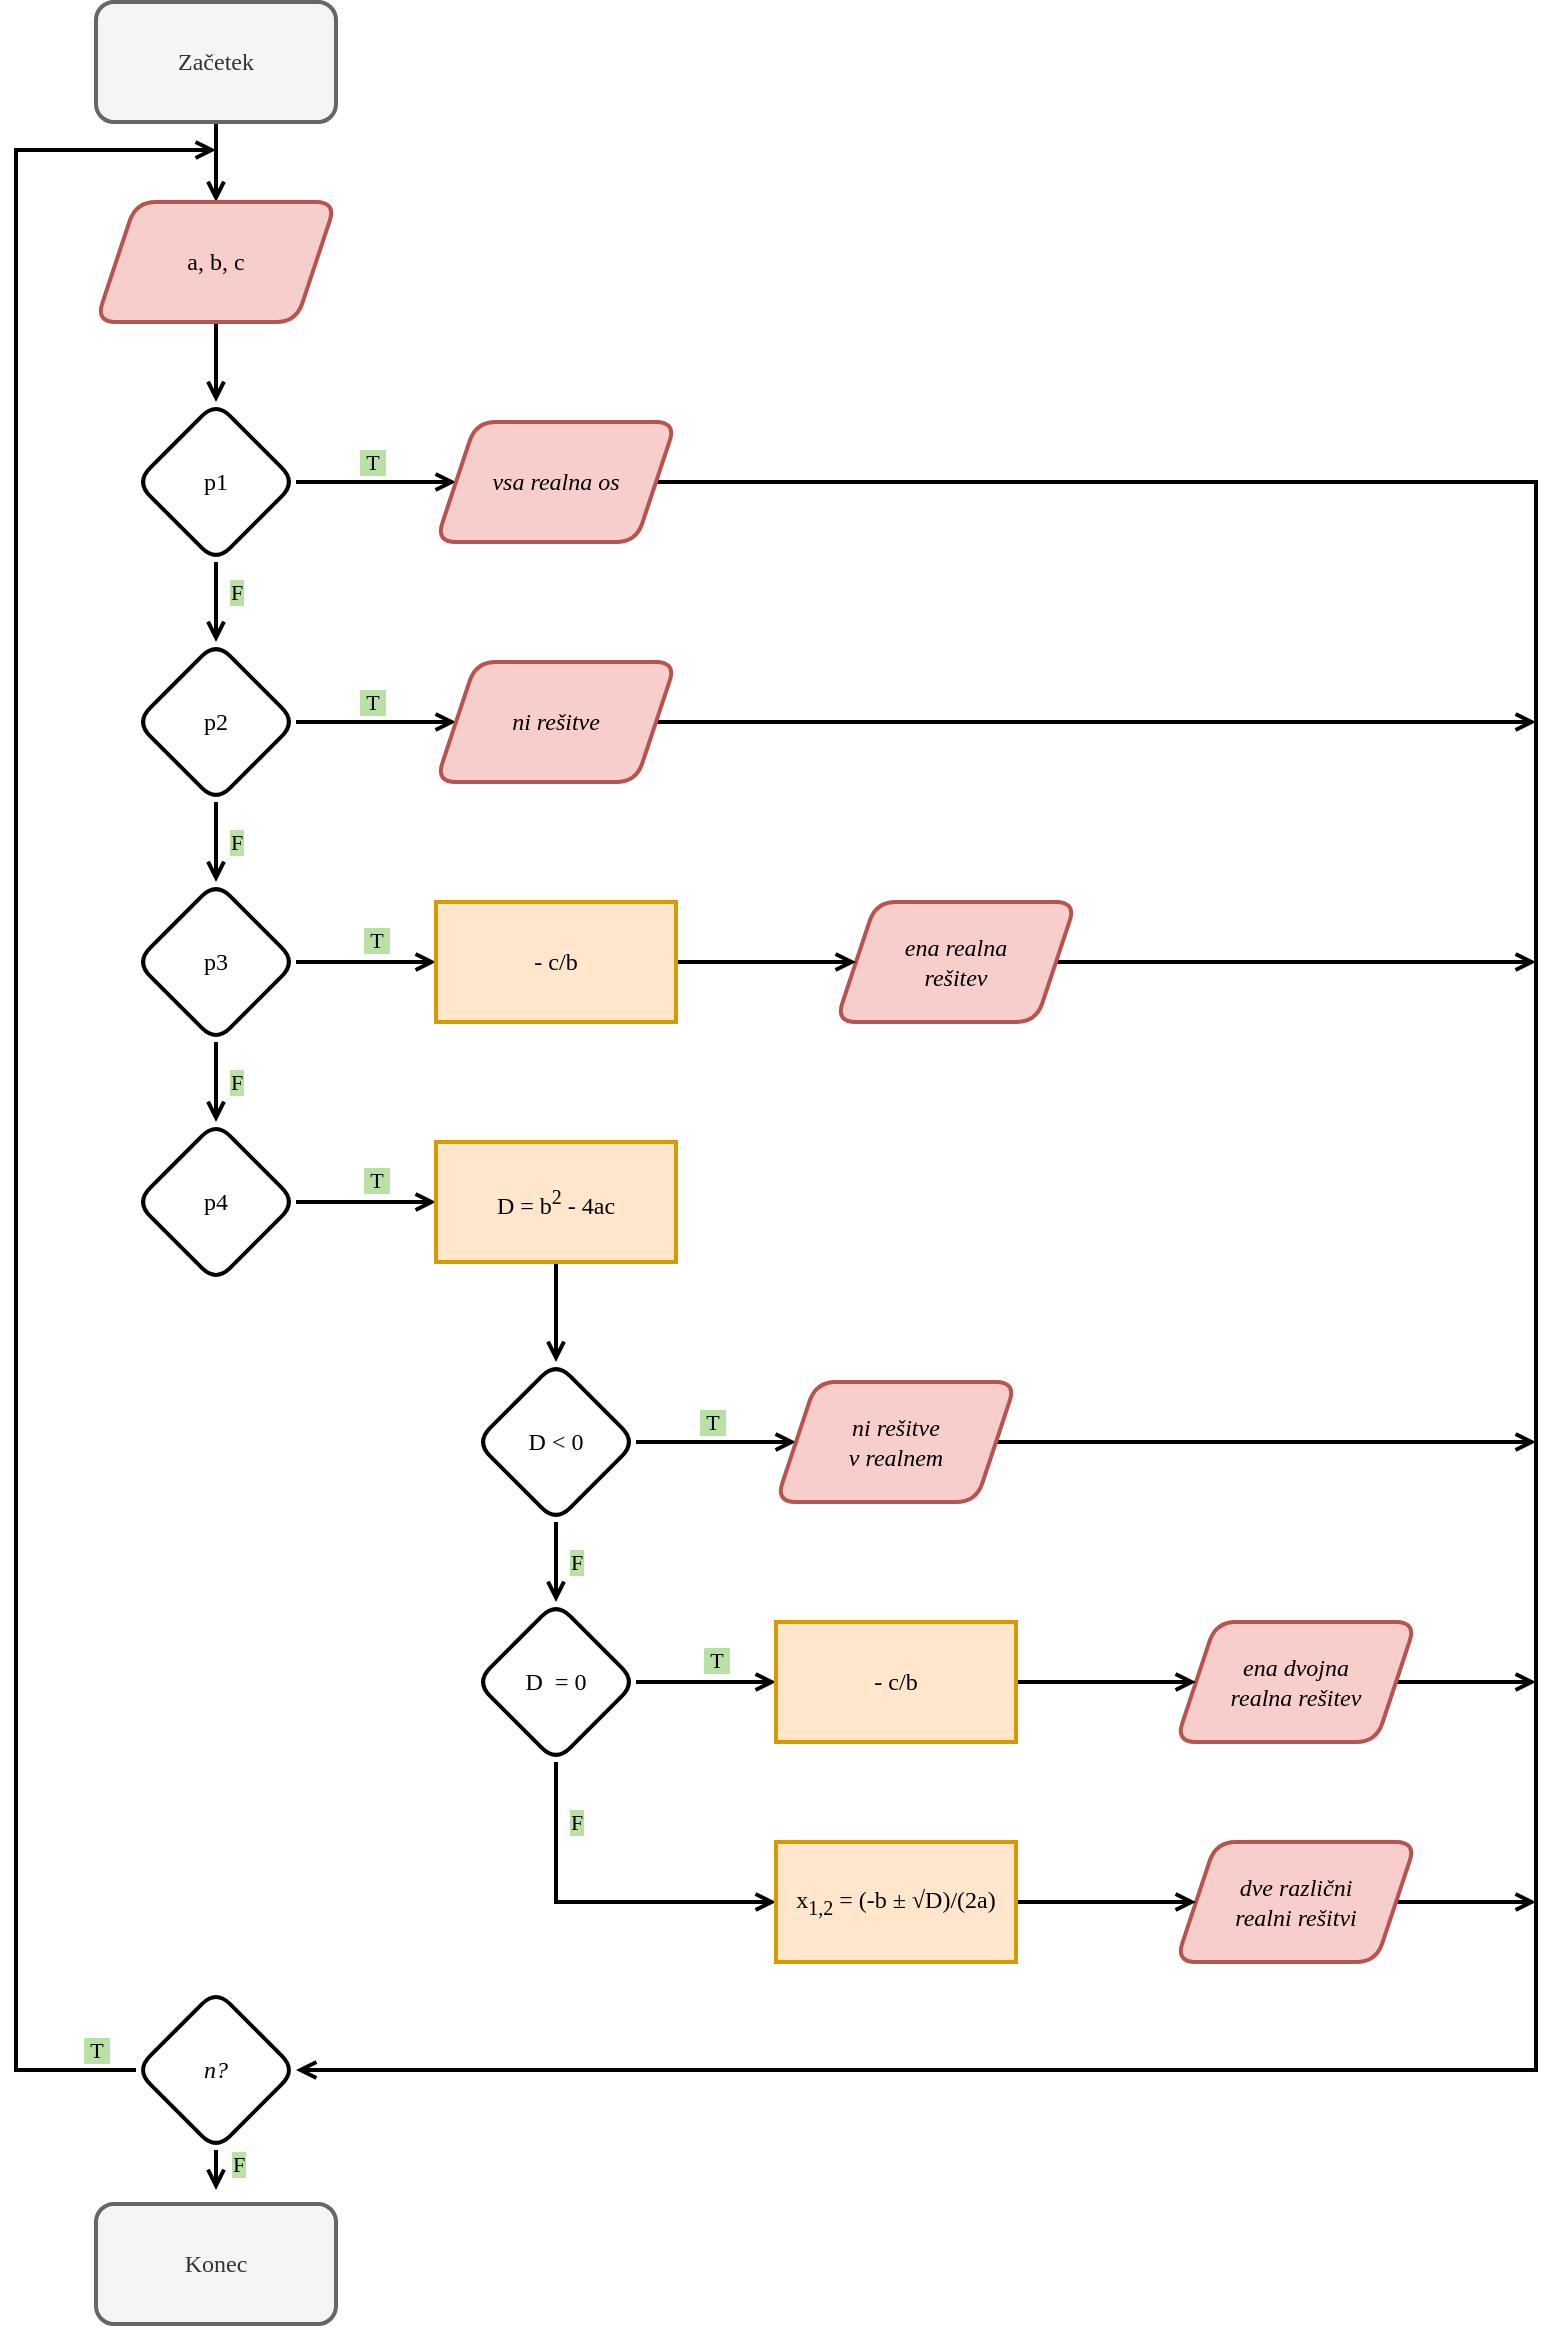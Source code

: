 <mxfile version="14.5.0" type="github">
  <diagram id="bbw6xGYytV-j0g8UAin5" name="Page-1">
    <mxGraphModel dx="1392" dy="1235" grid="1" gridSize="10" guides="1" tooltips="1" connect="1" arrows="1" fold="1" page="1" pageScale="1" pageWidth="827" pageHeight="1169" math="0" shadow="0">
      <root>
        <mxCell id="0" />
        <mxCell id="1" parent="0" />
        <mxCell id="_22dsHFiCPnFZPVsk4eV-3" style="edgeStyle=orthogonalEdgeStyle;rounded=0;orthogonalLoop=1;jettySize=auto;html=1;entryX=0.5;entryY=0;entryDx=0;entryDy=0;fontFamily=Georgia;strokeWidth=2;endArrow=open;endFill=0;" parent="1" source="_22dsHFiCPnFZPVsk4eV-1" target="_22dsHFiCPnFZPVsk4eV-2" edge="1">
          <mxGeometry relative="1" as="geometry" />
        </mxCell>
        <mxCell id="_22dsHFiCPnFZPVsk4eV-1" value="Začetek" style="rounded=1;whiteSpace=wrap;html=1;strokeWidth=2;fillColor=#f5f5f5;strokeColor=#666666;fontColor=#333333;fontFamily=Georgia;" parent="1" vertex="1">
          <mxGeometry x="80" y="6" width="120" height="60" as="geometry" />
        </mxCell>
        <mxCell id="_22dsHFiCPnFZPVsk4eV-5" style="edgeStyle=orthogonalEdgeStyle;rounded=0;orthogonalLoop=1;jettySize=auto;html=1;entryX=0.5;entryY=0;entryDx=0;entryDy=0;endArrow=open;endFill=0;strokeWidth=2;fontFamily=Georgia;" parent="1" source="_22dsHFiCPnFZPVsk4eV-2" target="_22dsHFiCPnFZPVsk4eV-4" edge="1">
          <mxGeometry relative="1" as="geometry" />
        </mxCell>
        <mxCell id="_22dsHFiCPnFZPVsk4eV-2" value="a, b, c" style="shape=parallelogram;perimeter=parallelogramPerimeter;whiteSpace=wrap;html=1;fixedSize=1;strokeWidth=2;fontFamily=Georgia;rounded=1;fillColor=#f8cecc;strokeColor=#b85450;" parent="1" vertex="1">
          <mxGeometry x="80" y="106" width="120" height="60" as="geometry" />
        </mxCell>
        <mxCell id="_22dsHFiCPnFZPVsk4eV-7" style="edgeStyle=orthogonalEdgeStyle;rounded=0;orthogonalLoop=1;jettySize=auto;html=1;entryX=0;entryY=0.5;entryDx=0;entryDy=0;endArrow=open;endFill=0;strokeWidth=2;fontFamily=Georgia;" parent="1" source="_22dsHFiCPnFZPVsk4eV-4" target="_22dsHFiCPnFZPVsk4eV-6" edge="1">
          <mxGeometry relative="1" as="geometry" />
        </mxCell>
        <mxCell id="_22dsHFiCPnFZPVsk4eV-8" value="&amp;nbsp;T&amp;nbsp;" style="edgeLabel;html=1;align=center;verticalAlign=middle;resizable=0;points=[];fontFamily=Georgia;labelBackgroundColor=#B9E0A5;" parent="_22dsHFiCPnFZPVsk4eV-7" vertex="1" connectable="0">
          <mxGeometry x="-0.05" y="-1" relative="1" as="geometry">
            <mxPoint y="-11" as="offset" />
          </mxGeometry>
        </mxCell>
        <mxCell id="_22dsHFiCPnFZPVsk4eV-14" style="edgeStyle=orthogonalEdgeStyle;rounded=0;orthogonalLoop=1;jettySize=auto;html=1;entryX=0.5;entryY=0;entryDx=0;entryDy=0;endArrow=open;endFill=0;strokeWidth=2;fontFamily=Georgia;" parent="1" source="_22dsHFiCPnFZPVsk4eV-4" target="_22dsHFiCPnFZPVsk4eV-11" edge="1">
          <mxGeometry relative="1" as="geometry" />
        </mxCell>
        <mxCell id="_22dsHFiCPnFZPVsk4eV-15" value="F" style="edgeLabel;html=1;align=center;verticalAlign=middle;resizable=0;points=[];fontFamily=Georgia;labelBackgroundColor=#B9E0A5;" parent="_22dsHFiCPnFZPVsk4eV-14" vertex="1" connectable="0">
          <mxGeometry x="-0.25" relative="1" as="geometry">
            <mxPoint x="10" as="offset" />
          </mxGeometry>
        </mxCell>
        <mxCell id="_22dsHFiCPnFZPVsk4eV-24" value="F" style="edgeLabel;html=1;align=center;verticalAlign=middle;resizable=0;points=[];fontFamily=Georgia;labelBackgroundColor=#B9E0A5;" parent="_22dsHFiCPnFZPVsk4eV-14" vertex="1" connectable="0">
          <mxGeometry x="-0.25" relative="1" as="geometry">
            <mxPoint x="10" y="125" as="offset" />
          </mxGeometry>
        </mxCell>
        <mxCell id="_22dsHFiCPnFZPVsk4eV-31" value="F" style="edgeLabel;html=1;align=center;verticalAlign=middle;resizable=0;points=[];fontFamily=Georgia;labelBackgroundColor=#B9E0A5;" parent="_22dsHFiCPnFZPVsk4eV-14" vertex="1" connectable="0">
          <mxGeometry x="-0.25" relative="1" as="geometry">
            <mxPoint x="10" y="245" as="offset" />
          </mxGeometry>
        </mxCell>
        <mxCell id="_22dsHFiCPnFZPVsk4eV-47" value="F" style="edgeLabel;html=1;align=center;verticalAlign=middle;resizable=0;points=[];fontFamily=Georgia;labelBackgroundColor=#B9E0A5;" parent="_22dsHFiCPnFZPVsk4eV-14" vertex="1" connectable="0">
          <mxGeometry x="-0.25" relative="1" as="geometry">
            <mxPoint x="180" y="485" as="offset" />
          </mxGeometry>
        </mxCell>
        <mxCell id="_22dsHFiCPnFZPVsk4eV-55" value="F" style="edgeLabel;html=1;align=center;verticalAlign=middle;resizable=0;points=[];fontFamily=Georgia;labelBackgroundColor=#B9E0A5;" parent="_22dsHFiCPnFZPVsk4eV-14" vertex="1" connectable="0">
          <mxGeometry x="-0.25" relative="1" as="geometry">
            <mxPoint x="180" y="615" as="offset" />
          </mxGeometry>
        </mxCell>
        <mxCell id="_22dsHFiCPnFZPVsk4eV-70" value="F" style="edgeLabel;html=1;align=center;verticalAlign=middle;resizable=0;points=[];fontFamily=Georgia;labelBackgroundColor=#B9E0A5;" parent="_22dsHFiCPnFZPVsk4eV-14" vertex="1" connectable="0">
          <mxGeometry x="-0.25" relative="1" as="geometry">
            <mxPoint x="11" y="786" as="offset" />
          </mxGeometry>
        </mxCell>
        <mxCell id="_22dsHFiCPnFZPVsk4eV-4" value="p1" style="rhombus;whiteSpace=wrap;html=1;rounded=1;strokeWidth=2;fontFamily=Georgia;" parent="1" vertex="1">
          <mxGeometry x="100" y="206" width="80" height="80" as="geometry" />
        </mxCell>
        <mxCell id="_22dsHFiCPnFZPVsk4eV-71" style="edgeStyle=orthogonalEdgeStyle;rounded=0;orthogonalLoop=1;jettySize=auto;html=1;entryX=1;entryY=0.5;entryDx=0;entryDy=0;endArrow=open;endFill=0;strokeWidth=2;fontFamily=Georgia;" parent="1" source="_22dsHFiCPnFZPVsk4eV-6" target="_22dsHFiCPnFZPVsk4eV-63" edge="1">
          <mxGeometry relative="1" as="geometry">
            <Array as="points">
              <mxPoint x="800" y="246" />
              <mxPoint x="800" y="1040" />
            </Array>
          </mxGeometry>
        </mxCell>
        <mxCell id="_22dsHFiCPnFZPVsk4eV-6" value="&lt;i&gt;vsa realna os&lt;/i&gt;" style="shape=parallelogram;perimeter=parallelogramPerimeter;whiteSpace=wrap;html=1;fixedSize=1;strokeWidth=2;fontFamily=Georgia;rounded=1;fillColor=#f8cecc;strokeColor=#b85450;" parent="1" vertex="1">
          <mxGeometry x="250" y="216" width="120" height="60" as="geometry" />
        </mxCell>
        <mxCell id="_22dsHFiCPnFZPVsk4eV-9" style="edgeStyle=orthogonalEdgeStyle;rounded=0;orthogonalLoop=1;jettySize=auto;html=1;entryX=0;entryY=0.5;entryDx=0;entryDy=0;endArrow=open;endFill=0;strokeWidth=2;fontFamily=Georgia;" parent="1" source="_22dsHFiCPnFZPVsk4eV-11" target="_22dsHFiCPnFZPVsk4eV-12" edge="1">
          <mxGeometry relative="1" as="geometry" />
        </mxCell>
        <mxCell id="_22dsHFiCPnFZPVsk4eV-10" value="&amp;nbsp;T&amp;nbsp;" style="edgeLabel;html=1;align=center;verticalAlign=middle;resizable=0;points=[];fontFamily=Georgia;labelBackgroundColor=#B9E0A5;" parent="_22dsHFiCPnFZPVsk4eV-9" vertex="1" connectable="0">
          <mxGeometry x="-0.05" y="-1" relative="1" as="geometry">
            <mxPoint y="-11" as="offset" />
          </mxGeometry>
        </mxCell>
        <mxCell id="_22dsHFiCPnFZPVsk4eV-23" value="&amp;nbsp;T&amp;nbsp;" style="edgeLabel;html=1;align=center;verticalAlign=middle;resizable=0;points=[];fontFamily=Georgia;labelBackgroundColor=#B9E0A5;" parent="_22dsHFiCPnFZPVsk4eV-9" vertex="1" connectable="0">
          <mxGeometry x="-0.05" y="-1" relative="1" as="geometry">
            <mxPoint x="2" y="108" as="offset" />
          </mxGeometry>
        </mxCell>
        <mxCell id="_22dsHFiCPnFZPVsk4eV-25" value="&amp;nbsp;T&amp;nbsp;" style="edgeLabel;html=1;align=center;verticalAlign=middle;resizable=0;points=[];fontFamily=Georgia;labelBackgroundColor=#B9E0A5;" parent="_22dsHFiCPnFZPVsk4eV-9" vertex="1" connectable="0">
          <mxGeometry x="-0.05" y="-1" relative="1" as="geometry">
            <mxPoint x="2" y="228" as="offset" />
          </mxGeometry>
        </mxCell>
        <mxCell id="_22dsHFiCPnFZPVsk4eV-39" value="&amp;nbsp;T&amp;nbsp;" style="edgeLabel;html=1;align=center;verticalAlign=middle;resizable=0;points=[];fontFamily=Georgia;labelBackgroundColor=#B9E0A5;" parent="_22dsHFiCPnFZPVsk4eV-9" vertex="1" connectable="0">
          <mxGeometry x="-0.05" y="-1" relative="1" as="geometry">
            <mxPoint x="172" y="468" as="offset" />
          </mxGeometry>
        </mxCell>
        <mxCell id="_22dsHFiCPnFZPVsk4eV-69" value="&amp;nbsp;T&amp;nbsp;" style="edgeLabel;html=1;align=center;verticalAlign=middle;resizable=0;points=[];fontFamily=Georgia;labelBackgroundColor=#B9E0A5;" parent="_22dsHFiCPnFZPVsk4eV-9" vertex="1" connectable="0">
          <mxGeometry x="-0.05" y="-1" relative="1" as="geometry">
            <mxPoint x="-138" y="663" as="offset" />
          </mxGeometry>
        </mxCell>
        <mxCell id="_22dsHFiCPnFZPVsk4eV-20" style="edgeStyle=orthogonalEdgeStyle;rounded=0;orthogonalLoop=1;jettySize=auto;html=1;entryX=0.5;entryY=0;entryDx=0;entryDy=0;endArrow=open;endFill=0;strokeWidth=2;fontFamily=Georgia;" parent="1" source="_22dsHFiCPnFZPVsk4eV-11" target="_22dsHFiCPnFZPVsk4eV-18" edge="1">
          <mxGeometry relative="1" as="geometry" />
        </mxCell>
        <mxCell id="_22dsHFiCPnFZPVsk4eV-11" value="p2" style="rhombus;whiteSpace=wrap;html=1;rounded=1;strokeWidth=2;fontFamily=Georgia;" parent="1" vertex="1">
          <mxGeometry x="100" y="326" width="80" height="80" as="geometry" />
        </mxCell>
        <mxCell id="P_obFfYZe_5lA-bIX9vo-1" style="edgeStyle=orthogonalEdgeStyle;rounded=0;orthogonalLoop=1;jettySize=auto;html=1;endArrow=open;endFill=0;strokeWidth=2;fontFamily=Georgia;" edge="1" parent="1" source="_22dsHFiCPnFZPVsk4eV-12">
          <mxGeometry relative="1" as="geometry">
            <mxPoint x="800" y="366" as="targetPoint" />
          </mxGeometry>
        </mxCell>
        <mxCell id="_22dsHFiCPnFZPVsk4eV-12" value="ni rešitve" style="shape=parallelogram;perimeter=parallelogramPerimeter;whiteSpace=wrap;html=1;fixedSize=1;strokeWidth=2;fontFamily=Georgia;rounded=1;fillColor=#f8cecc;strokeColor=#b85450;fontStyle=2" parent="1" vertex="1">
          <mxGeometry x="250" y="336" width="120" height="60" as="geometry" />
        </mxCell>
        <mxCell id="_22dsHFiCPnFZPVsk4eV-16" style="edgeStyle=orthogonalEdgeStyle;rounded=0;orthogonalLoop=1;jettySize=auto;html=1;entryX=0;entryY=0.5;entryDx=0;entryDy=0;endArrow=open;endFill=0;strokeWidth=2;fontFamily=Georgia;" parent="1" source="_22dsHFiCPnFZPVsk4eV-18" target="_22dsHFiCPnFZPVsk4eV-21" edge="1">
          <mxGeometry relative="1" as="geometry" />
        </mxCell>
        <mxCell id="_22dsHFiCPnFZPVsk4eV-17" value="&amp;nbsp;T&amp;nbsp;" style="edgeLabel;html=1;align=center;verticalAlign=middle;resizable=0;points=[];fontFamily=Georgia;labelBackgroundColor=#B9E0A5;" parent="_22dsHFiCPnFZPVsk4eV-16" vertex="1" connectable="0">
          <mxGeometry x="-0.05" y="-1" relative="1" as="geometry">
            <mxPoint x="-93" y="-11" as="offset" />
          </mxGeometry>
        </mxCell>
        <mxCell id="_22dsHFiCPnFZPVsk4eV-30" style="edgeStyle=orthogonalEdgeStyle;rounded=0;orthogonalLoop=1;jettySize=auto;html=1;endArrow=open;endFill=0;strokeWidth=2;fontFamily=Georgia;" parent="1" source="_22dsHFiCPnFZPVsk4eV-18" target="_22dsHFiCPnFZPVsk4eV-28" edge="1">
          <mxGeometry relative="1" as="geometry" />
        </mxCell>
        <mxCell id="_22dsHFiCPnFZPVsk4eV-18" value="p3" style="rhombus;whiteSpace=wrap;html=1;rounded=1;strokeWidth=2;fontFamily=Georgia;" parent="1" vertex="1">
          <mxGeometry x="100" y="446" width="80" height="80" as="geometry" />
        </mxCell>
        <mxCell id="_22dsHFiCPnFZPVsk4eV-59" style="edgeStyle=orthogonalEdgeStyle;rounded=0;orthogonalLoop=1;jettySize=auto;html=1;endArrow=open;endFill=0;strokeWidth=2;fontFamily=Georgia;" parent="1" source="_22dsHFiCPnFZPVsk4eV-19" edge="1">
          <mxGeometry relative="1" as="geometry">
            <mxPoint x="800" y="486" as="targetPoint" />
          </mxGeometry>
        </mxCell>
        <mxCell id="_22dsHFiCPnFZPVsk4eV-19" value="&lt;i&gt;ena&amp;nbsp;realna &lt;br&gt;rešitev&lt;/i&gt;" style="shape=parallelogram;perimeter=parallelogramPerimeter;whiteSpace=wrap;html=1;fixedSize=1;strokeWidth=2;fontFamily=Georgia;rounded=1;fillColor=#f8cecc;strokeColor=#b85450;" parent="1" vertex="1">
          <mxGeometry x="450" y="456" width="120" height="60" as="geometry" />
        </mxCell>
        <mxCell id="_22dsHFiCPnFZPVsk4eV-22" style="edgeStyle=orthogonalEdgeStyle;rounded=0;orthogonalLoop=1;jettySize=auto;html=1;entryX=0;entryY=0.5;entryDx=0;entryDy=0;endArrow=open;endFill=0;strokeWidth=2;fontFamily=Georgia;" parent="1" source="_22dsHFiCPnFZPVsk4eV-21" target="_22dsHFiCPnFZPVsk4eV-19" edge="1">
          <mxGeometry relative="1" as="geometry" />
        </mxCell>
        <mxCell id="_22dsHFiCPnFZPVsk4eV-21" value="- c/b" style="rounded=0;whiteSpace=wrap;html=1;labelBackgroundColor=none;strokeWidth=2;fontFamily=Georgia;fillColor=#ffe6cc;strokeColor=#d79b00;" parent="1" vertex="1">
          <mxGeometry x="250" y="456" width="120" height="60" as="geometry" />
        </mxCell>
        <mxCell id="_22dsHFiCPnFZPVsk4eV-26" style="edgeStyle=orthogonalEdgeStyle;rounded=0;orthogonalLoop=1;jettySize=auto;html=1;entryX=0;entryY=0.5;entryDx=0;entryDy=0;endArrow=open;endFill=0;strokeWidth=2;fontFamily=Georgia;" parent="1" source="_22dsHFiCPnFZPVsk4eV-28" target="_22dsHFiCPnFZPVsk4eV-29" edge="1">
          <mxGeometry relative="1" as="geometry" />
        </mxCell>
        <mxCell id="_22dsHFiCPnFZPVsk4eV-27" value="&amp;nbsp;T&amp;nbsp;" style="edgeLabel;html=1;align=center;verticalAlign=middle;resizable=0;points=[];fontFamily=Georgia;labelBackgroundColor=#B9E0A5;" parent="_22dsHFiCPnFZPVsk4eV-26" vertex="1" connectable="0">
          <mxGeometry x="-0.05" y="-1" relative="1" as="geometry">
            <mxPoint x="-93" y="-11" as="offset" />
          </mxGeometry>
        </mxCell>
        <mxCell id="_22dsHFiCPnFZPVsk4eV-28" value="p4" style="rhombus;whiteSpace=wrap;html=1;rounded=1;strokeWidth=2;fontFamily=Georgia;" parent="1" vertex="1">
          <mxGeometry x="100" y="566" width="80" height="80" as="geometry" />
        </mxCell>
        <mxCell id="_22dsHFiCPnFZPVsk4eV-38" style="edgeStyle=orthogonalEdgeStyle;rounded=0;orthogonalLoop=1;jettySize=auto;html=1;entryX=0.5;entryY=0;entryDx=0;entryDy=0;endArrow=open;endFill=0;strokeWidth=2;fontFamily=Georgia;" parent="1" source="_22dsHFiCPnFZPVsk4eV-29" target="_22dsHFiCPnFZPVsk4eV-36" edge="1">
          <mxGeometry relative="1" as="geometry" />
        </mxCell>
        <mxCell id="_22dsHFiCPnFZPVsk4eV-29" value="D = b&lt;sup&gt;2&lt;/sup&gt;&amp;nbsp;- 4ac" style="rounded=0;whiteSpace=wrap;html=1;labelBackgroundColor=none;strokeWidth=2;fontFamily=Georgia;fillColor=#ffe6cc;strokeColor=#d79b00;" parent="1" vertex="1">
          <mxGeometry x="250" y="576" width="120" height="60" as="geometry" />
        </mxCell>
        <mxCell id="_22dsHFiCPnFZPVsk4eV-32" style="edgeStyle=orthogonalEdgeStyle;rounded=0;orthogonalLoop=1;jettySize=auto;html=1;entryX=0;entryY=0.5;entryDx=0;entryDy=0;endArrow=open;endFill=0;strokeWidth=2;fontFamily=Georgia;" parent="1" source="_22dsHFiCPnFZPVsk4eV-36" target="_22dsHFiCPnFZPVsk4eV-37" edge="1">
          <mxGeometry relative="1" as="geometry" />
        </mxCell>
        <mxCell id="_22dsHFiCPnFZPVsk4eV-33" value="&amp;nbsp;T&amp;nbsp;" style="edgeLabel;html=1;align=center;verticalAlign=middle;resizable=0;points=[];fontFamily=Georgia;labelBackgroundColor=#B9E0A5;" parent="_22dsHFiCPnFZPVsk4eV-32" vertex="1" connectable="0">
          <mxGeometry x="-0.05" y="-1" relative="1" as="geometry">
            <mxPoint y="-11" as="offset" />
          </mxGeometry>
        </mxCell>
        <mxCell id="_22dsHFiCPnFZPVsk4eV-46" style="edgeStyle=orthogonalEdgeStyle;rounded=0;orthogonalLoop=1;jettySize=auto;html=1;entryX=0.5;entryY=0;entryDx=0;entryDy=0;endArrow=open;endFill=0;strokeWidth=2;fontFamily=Georgia;" parent="1" source="_22dsHFiCPnFZPVsk4eV-36" target="_22dsHFiCPnFZPVsk4eV-42" edge="1">
          <mxGeometry relative="1" as="geometry" />
        </mxCell>
        <mxCell id="_22dsHFiCPnFZPVsk4eV-36" value="D &amp;lt; 0" style="rhombus;whiteSpace=wrap;html=1;rounded=1;strokeWidth=2;fontFamily=Georgia;" parent="1" vertex="1">
          <mxGeometry x="270" y="686" width="80" height="80" as="geometry" />
        </mxCell>
        <mxCell id="_22dsHFiCPnFZPVsk4eV-60" style="edgeStyle=orthogonalEdgeStyle;rounded=0;orthogonalLoop=1;jettySize=auto;html=1;endArrow=open;endFill=0;strokeWidth=2;fontFamily=Georgia;" parent="1" source="_22dsHFiCPnFZPVsk4eV-37" edge="1">
          <mxGeometry relative="1" as="geometry">
            <mxPoint x="800" y="726" as="targetPoint" />
          </mxGeometry>
        </mxCell>
        <mxCell id="_22dsHFiCPnFZPVsk4eV-37" value="&lt;i&gt;ni rešitve &lt;br&gt;v realnem&lt;/i&gt;" style="shape=parallelogram;perimeter=parallelogramPerimeter;whiteSpace=wrap;html=1;fixedSize=1;strokeWidth=2;fontFamily=Georgia;rounded=1;fillColor=#f8cecc;strokeColor=#b85450;" parent="1" vertex="1">
          <mxGeometry x="420" y="696" width="120" height="60" as="geometry" />
        </mxCell>
        <mxCell id="_22dsHFiCPnFZPVsk4eV-40" style="edgeStyle=orthogonalEdgeStyle;rounded=0;orthogonalLoop=1;jettySize=auto;html=1;entryX=0;entryY=0.5;entryDx=0;entryDy=0;endArrow=open;endFill=0;strokeWidth=2;fontFamily=Georgia;" parent="1" source="_22dsHFiCPnFZPVsk4eV-42" target="_22dsHFiCPnFZPVsk4eV-45" edge="1">
          <mxGeometry relative="1" as="geometry" />
        </mxCell>
        <mxCell id="_22dsHFiCPnFZPVsk4eV-41" value="&amp;nbsp;T&amp;nbsp;" style="edgeLabel;html=1;align=center;verticalAlign=middle;resizable=0;points=[];fontFamily=Georgia;labelBackgroundColor=#B9E0A5;" parent="_22dsHFiCPnFZPVsk4eV-40" vertex="1" connectable="0">
          <mxGeometry x="-0.05" y="-1" relative="1" as="geometry">
            <mxPoint x="-93" y="-11" as="offset" />
          </mxGeometry>
        </mxCell>
        <mxCell id="_22dsHFiCPnFZPVsk4eV-42" value="D &amp;nbsp;= 0" style="rhombus;whiteSpace=wrap;html=1;rounded=1;strokeWidth=2;fontFamily=Georgia;" parent="1" vertex="1">
          <mxGeometry x="270" y="806" width="80" height="80" as="geometry" />
        </mxCell>
        <mxCell id="_22dsHFiCPnFZPVsk4eV-61" style="edgeStyle=orthogonalEdgeStyle;rounded=0;orthogonalLoop=1;jettySize=auto;html=1;endArrow=open;endFill=0;strokeWidth=2;fontFamily=Georgia;" parent="1" source="_22dsHFiCPnFZPVsk4eV-43" edge="1">
          <mxGeometry relative="1" as="geometry">
            <mxPoint x="800" y="846" as="targetPoint" />
          </mxGeometry>
        </mxCell>
        <mxCell id="_22dsHFiCPnFZPVsk4eV-43" value="ena dvojna &lt;br&gt;realna rešitev" style="shape=parallelogram;perimeter=parallelogramPerimeter;whiteSpace=wrap;html=1;fixedSize=1;strokeWidth=2;fontFamily=Georgia;rounded=1;fillColor=#f8cecc;strokeColor=#b85450;fontStyle=2" parent="1" vertex="1">
          <mxGeometry x="620" y="816" width="120" height="60" as="geometry" />
        </mxCell>
        <mxCell id="_22dsHFiCPnFZPVsk4eV-44" style="edgeStyle=orthogonalEdgeStyle;rounded=0;orthogonalLoop=1;jettySize=auto;html=1;entryX=0;entryY=0.5;entryDx=0;entryDy=0;endArrow=open;endFill=0;strokeWidth=2;fontFamily=Georgia;" parent="1" source="_22dsHFiCPnFZPVsk4eV-45" target="_22dsHFiCPnFZPVsk4eV-43" edge="1">
          <mxGeometry relative="1" as="geometry" />
        </mxCell>
        <mxCell id="_22dsHFiCPnFZPVsk4eV-45" value="- c/b" style="rounded=0;whiteSpace=wrap;html=1;labelBackgroundColor=none;strokeWidth=2;fontFamily=Georgia;fillColor=#ffe6cc;strokeColor=#d79b00;" parent="1" vertex="1">
          <mxGeometry x="420" y="816" width="120" height="60" as="geometry" />
        </mxCell>
        <mxCell id="_22dsHFiCPnFZPVsk4eV-49" style="edgeStyle=orthogonalEdgeStyle;rounded=0;orthogonalLoop=1;jettySize=auto;html=1;entryX=0;entryY=0.5;entryDx=0;entryDy=0;endArrow=open;endFill=0;strokeWidth=2;fontFamily=Georgia;exitX=0.5;exitY=1;exitDx=0;exitDy=0;" parent="1" source="_22dsHFiCPnFZPVsk4eV-42" target="_22dsHFiCPnFZPVsk4eV-54" edge="1">
          <mxGeometry relative="1" as="geometry">
            <mxPoint x="350" y="956" as="sourcePoint" />
          </mxGeometry>
        </mxCell>
        <mxCell id="_22dsHFiCPnFZPVsk4eV-62" style="edgeStyle=orthogonalEdgeStyle;rounded=0;orthogonalLoop=1;jettySize=auto;html=1;endArrow=open;endFill=0;strokeWidth=2;fontFamily=Georgia;" parent="1" source="_22dsHFiCPnFZPVsk4eV-52" edge="1">
          <mxGeometry relative="1" as="geometry">
            <mxPoint x="800" y="956" as="targetPoint" />
          </mxGeometry>
        </mxCell>
        <mxCell id="_22dsHFiCPnFZPVsk4eV-52" value="&lt;i&gt;dve različni&lt;br&gt;realni rešitvi&lt;br&gt;&lt;/i&gt;" style="shape=parallelogram;perimeter=parallelogramPerimeter;whiteSpace=wrap;html=1;fixedSize=1;strokeWidth=2;fontFamily=Georgia;rounded=1;fillColor=#f8cecc;strokeColor=#b85450;" parent="1" vertex="1">
          <mxGeometry x="620" y="926" width="120" height="60" as="geometry" />
        </mxCell>
        <mxCell id="_22dsHFiCPnFZPVsk4eV-53" style="edgeStyle=orthogonalEdgeStyle;rounded=0;orthogonalLoop=1;jettySize=auto;html=1;entryX=0;entryY=0.5;entryDx=0;entryDy=0;endArrow=open;endFill=0;strokeWidth=2;fontFamily=Georgia;" parent="1" source="_22dsHFiCPnFZPVsk4eV-54" target="_22dsHFiCPnFZPVsk4eV-52" edge="1">
          <mxGeometry relative="1" as="geometry" />
        </mxCell>
        <mxCell id="_22dsHFiCPnFZPVsk4eV-54" value="x&lt;sub&gt;1,2&lt;/sub&gt; = (-b ± √D)/(2a)" style="rounded=0;whiteSpace=wrap;html=1;labelBackgroundColor=none;strokeWidth=2;fontFamily=Georgia;fillColor=#ffe6cc;strokeColor=#d79b00;" parent="1" vertex="1">
          <mxGeometry x="420" y="926" width="120" height="60" as="geometry" />
        </mxCell>
        <mxCell id="_22dsHFiCPnFZPVsk4eV-56" value="Konec" style="rounded=1;whiteSpace=wrap;html=1;strokeWidth=2;fillColor=#f5f5f5;strokeColor=#666666;fontColor=#333333;fontFamily=Georgia;" parent="1" vertex="1">
          <mxGeometry x="80" y="1107" width="120" height="60" as="geometry" />
        </mxCell>
        <mxCell id="_22dsHFiCPnFZPVsk4eV-65" style="edgeStyle=orthogonalEdgeStyle;rounded=0;orthogonalLoop=1;jettySize=auto;html=1;endArrow=open;endFill=0;strokeWidth=2;fontFamily=Georgia;" parent="1" source="_22dsHFiCPnFZPVsk4eV-63" edge="1">
          <mxGeometry relative="1" as="geometry">
            <mxPoint x="140" y="1100" as="targetPoint" />
          </mxGeometry>
        </mxCell>
        <mxCell id="_22dsHFiCPnFZPVsk4eV-66" style="edgeStyle=orthogonalEdgeStyle;rounded=0;orthogonalLoop=1;jettySize=auto;html=1;endArrow=open;endFill=0;strokeWidth=2;fontFamily=Georgia;" parent="1" source="_22dsHFiCPnFZPVsk4eV-63" edge="1">
          <mxGeometry relative="1" as="geometry">
            <mxPoint x="140" y="80" as="targetPoint" />
            <Array as="points">
              <mxPoint x="40" y="1040" />
              <mxPoint x="40" y="80" />
            </Array>
          </mxGeometry>
        </mxCell>
        <mxCell id="_22dsHFiCPnFZPVsk4eV-63" value="n?" style="rhombus;whiteSpace=wrap;html=1;rounded=1;strokeWidth=2;fontFamily=Georgia;fontStyle=2" parent="1" vertex="1">
          <mxGeometry x="100" y="1000" width="80" height="80" as="geometry" />
        </mxCell>
      </root>
    </mxGraphModel>
  </diagram>
</mxfile>
